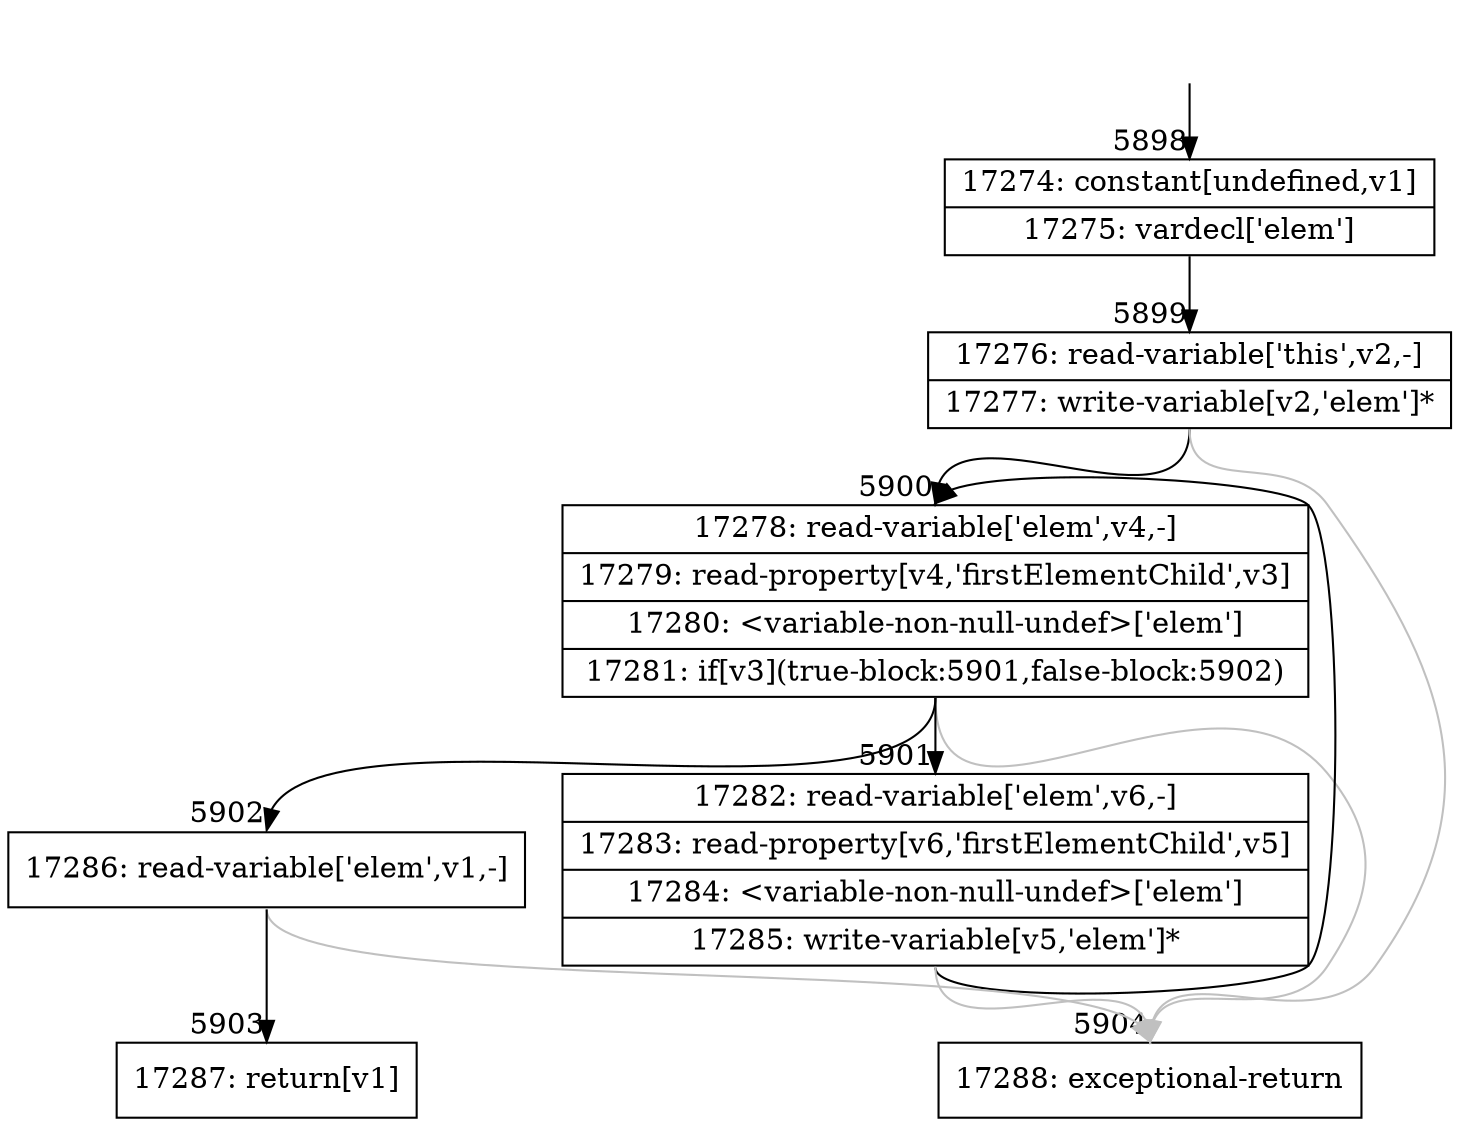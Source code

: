 digraph {
rankdir="TD"
BB_entry384[shape=none,label=""];
BB_entry384 -> BB5898 [tailport=s, headport=n, headlabel="    5898"]
BB5898 [shape=record label="{17274: constant[undefined,v1]|17275: vardecl['elem']}" ] 
BB5898 -> BB5899 [tailport=s, headport=n, headlabel="      5899"]
BB5899 [shape=record label="{17276: read-variable['this',v2,-]|17277: write-variable[v2,'elem']*}" ] 
BB5899 -> BB5900 [tailport=s, headport=n, headlabel="      5900"]
BB5899 -> BB5904 [tailport=s, headport=n, color=gray, headlabel="      5904"]
BB5900 [shape=record label="{17278: read-variable['elem',v4,-]|17279: read-property[v4,'firstElementChild',v3]|17280: \<variable-non-null-undef\>['elem']|17281: if[v3](true-block:5901,false-block:5902)}" ] 
BB5900 -> BB5901 [tailport=s, headport=n, headlabel="      5901"]
BB5900 -> BB5902 [tailport=s, headport=n, headlabel="      5902"]
BB5900 -> BB5904 [tailport=s, headport=n, color=gray]
BB5901 [shape=record label="{17282: read-variable['elem',v6,-]|17283: read-property[v6,'firstElementChild',v5]|17284: \<variable-non-null-undef\>['elem']|17285: write-variable[v5,'elem']*}" ] 
BB5901 -> BB5900 [tailport=s, headport=n]
BB5901 -> BB5904 [tailport=s, headport=n, color=gray]
BB5902 [shape=record label="{17286: read-variable['elem',v1,-]}" ] 
BB5902 -> BB5903 [tailport=s, headport=n, headlabel="      5903"]
BB5902 -> BB5904 [tailport=s, headport=n, color=gray]
BB5903 [shape=record label="{17287: return[v1]}" ] 
BB5904 [shape=record label="{17288: exceptional-return}" ] 
}
